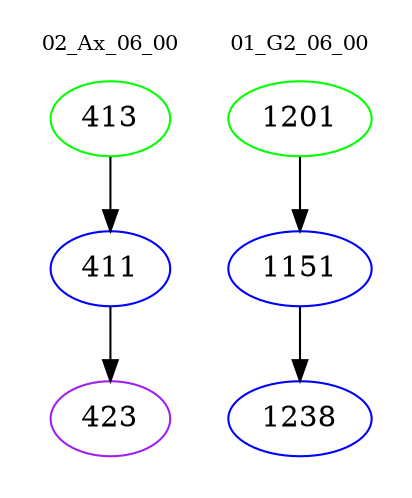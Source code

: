 digraph{
subgraph cluster_0 {
color = white
label = "02_Ax_06_00";
fontsize=10;
T0_413 [label="413", color="green"]
T0_413 -> T0_411 [color="black"]
T0_411 [label="411", color="blue"]
T0_411 -> T0_423 [color="black"]
T0_423 [label="423", color="purple"]
}
subgraph cluster_1 {
color = white
label = "01_G2_06_00";
fontsize=10;
T1_1201 [label="1201", color="green"]
T1_1201 -> T1_1151 [color="black"]
T1_1151 [label="1151", color="blue"]
T1_1151 -> T1_1238 [color="black"]
T1_1238 [label="1238", color="blue"]
}
}
